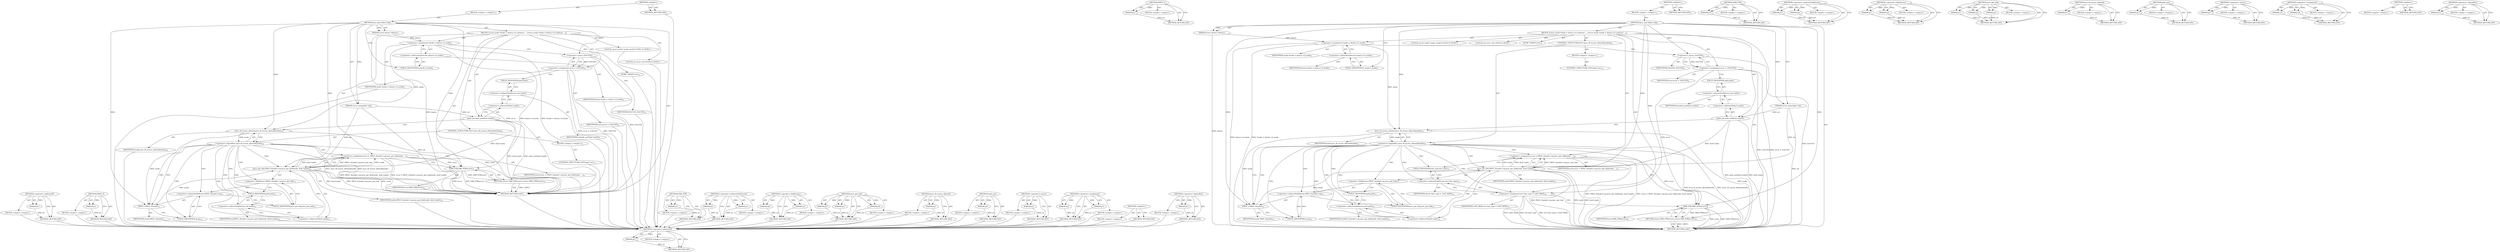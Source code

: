 digraph "&lt;operator&gt;.logicalNot" {
vulnerable_100 [label=<(METHOD,&lt;operator&gt;.addressOf)>];
vulnerable_101 [label=<(PARAM,p1)>];
vulnerable_102 [label=<(BLOCK,&lt;empty&gt;,&lt;empty&gt;)>];
vulnerable_103 [label=<(METHOD_RETURN,ANY)>];
vulnerable_123 [label=<(METHOD,PROC_I)>];
vulnerable_124 [label=<(PARAM,p1)>];
vulnerable_125 [label=<(BLOCK,&lt;empty&gt;,&lt;empty&gt;)>];
vulnerable_126 [label=<(METHOD_RETURN,ANY)>];
vulnerable_6 [label=<(METHOD,&lt;global&gt;)<SUB>1</SUB>>];
vulnerable_7 [label=<(BLOCK,&lt;empty&gt;,&lt;empty&gt;)<SUB>1</SUB>>];
vulnerable_8 [label=<(METHOD,proc_pid_follow_link)<SUB>1</SUB>>];
vulnerable_9 [label=<(PARAM,struct dentry *dentry)<SUB>1</SUB>>];
vulnerable_10 [label=<(PARAM,struct nameidata *nd)<SUB>1</SUB>>];
vulnerable_11 [label=<(BLOCK,{
	struct inode *inode = dentry-&gt;d_inode;
	int ...,{
	struct inode *inode = dentry-&gt;d_inode;
	int ...)<SUB>2</SUB>>];
vulnerable_12 [label="<(LOCAL,struct inode* inode: inode*)<SUB>3</SUB>>"];
vulnerable_13 [label=<(&lt;operator&gt;.assignment,*inode = dentry-&gt;d_inode)<SUB>3</SUB>>];
vulnerable_14 [label=<(IDENTIFIER,inode,*inode = dentry-&gt;d_inode)<SUB>3</SUB>>];
vulnerable_15 [label=<(&lt;operator&gt;.indirectFieldAccess,dentry-&gt;d_inode)<SUB>3</SUB>>];
vulnerable_16 [label=<(IDENTIFIER,dentry,*inode = dentry-&gt;d_inode)<SUB>3</SUB>>];
vulnerable_17 [label=<(FIELD_IDENTIFIER,d_inode,d_inode)<SUB>3</SUB>>];
vulnerable_18 [label="<(LOCAL,int error: int)<SUB>4</SUB>>"];
vulnerable_19 [label=<(&lt;operator&gt;.assignment,error = -EACCES)<SUB>4</SUB>>];
vulnerable_20 [label=<(IDENTIFIER,error,error = -EACCES)<SUB>4</SUB>>];
vulnerable_21 [label=<(&lt;operator&gt;.minus,-EACCES)<SUB>4</SUB>>];
vulnerable_22 [label=<(IDENTIFIER,EACCES,-EACCES)<SUB>4</SUB>>];
vulnerable_23 [label=<(path_put,path_put(&amp;nd-&gt;path))<SUB>7</SUB>>];
vulnerable_24 [label=<(&lt;operator&gt;.addressOf,&amp;nd-&gt;path)<SUB>7</SUB>>];
vulnerable_25 [label=<(&lt;operator&gt;.indirectFieldAccess,nd-&gt;path)<SUB>7</SUB>>];
vulnerable_26 [label=<(IDENTIFIER,nd,path_put(&amp;nd-&gt;path))<SUB>7</SUB>>];
vulnerable_27 [label=<(FIELD_IDENTIFIER,path,path)<SUB>7</SUB>>];
vulnerable_28 [label=<(CONTROL_STRUCTURE,IF,if (!proc_fd_access_allowed(inode)))<SUB>10</SUB>>];
vulnerable_29 [label=<(&lt;operator&gt;.logicalNot,!proc_fd_access_allowed(inode))<SUB>10</SUB>>];
vulnerable_30 [label=<(proc_fd_access_allowed,proc_fd_access_allowed(inode))<SUB>10</SUB>>];
vulnerable_31 [label=<(IDENTIFIER,inode,proc_fd_access_allowed(inode))<SUB>10</SUB>>];
vulnerable_32 [label=<(BLOCK,&lt;empty&gt;,&lt;empty&gt;)<SUB>11</SUB>>];
vulnerable_33 [label=<(CONTROL_STRUCTURE,GOTO,goto out;)<SUB>11</SUB>>];
vulnerable_34 [label=<(&lt;operator&gt;.assignment,error = PROC_I(inode)-&gt;op.proc_get_link(inode, ...)<SUB>13</SUB>>];
vulnerable_35 [label=<(IDENTIFIER,error,error = PROC_I(inode)-&gt;op.proc_get_link(inode, ...)<SUB>13</SUB>>];
vulnerable_36 [label=<(proc_get_link,PROC_I(inode)-&gt;op.proc_get_link(inode, &amp;nd-&gt;path))<SUB>13</SUB>>];
vulnerable_37 [label=<(&lt;operator&gt;.fieldAccess,PROC_I(inode)-&gt;op.proc_get_link)<SUB>13</SUB>>];
vulnerable_38 [label=<(&lt;operator&gt;.indirectFieldAccess,PROC_I(inode)-&gt;op)<SUB>13</SUB>>];
vulnerable_39 [label=<(PROC_I,PROC_I(inode))<SUB>13</SUB>>];
vulnerable_40 [label=<(IDENTIFIER,inode,PROC_I(inode))<SUB>13</SUB>>];
vulnerable_41 [label=<(FIELD_IDENTIFIER,op,op)<SUB>13</SUB>>];
vulnerable_42 [label=<(FIELD_IDENTIFIER,proc_get_link,proc_get_link)<SUB>13</SUB>>];
vulnerable_43 [label=<(IDENTIFIER,inode,PROC_I(inode)-&gt;op.proc_get_link(inode, &amp;nd-&gt;path))<SUB>13</SUB>>];
vulnerable_44 [label=<(&lt;operator&gt;.addressOf,&amp;nd-&gt;path)<SUB>13</SUB>>];
vulnerable_45 [label=<(&lt;operator&gt;.indirectFieldAccess,nd-&gt;path)<SUB>13</SUB>>];
vulnerable_46 [label=<(IDENTIFIER,nd,PROC_I(inode)-&gt;op.proc_get_link(inode, &amp;nd-&gt;path))<SUB>13</SUB>>];
vulnerable_47 [label=<(FIELD_IDENTIFIER,path,path)<SUB>13</SUB>>];
vulnerable_48 [label=<(&lt;operator&gt;.assignment,nd-&gt;last_type = LAST_BIND)<SUB>14</SUB>>];
vulnerable_49 [label=<(&lt;operator&gt;.indirectFieldAccess,nd-&gt;last_type)<SUB>14</SUB>>];
vulnerable_50 [label=<(IDENTIFIER,nd,nd-&gt;last_type = LAST_BIND)<SUB>14</SUB>>];
vulnerable_51 [label=<(FIELD_IDENTIFIER,last_type,last_type)<SUB>14</SUB>>];
vulnerable_52 [label=<(IDENTIFIER,LAST_BIND,nd-&gt;last_type = LAST_BIND)<SUB>14</SUB>>];
vulnerable_53 [label=<(JUMP_TARGET,out)<SUB>15</SUB>>];
vulnerable_54 [label=<(RETURN,return ERR_PTR(error);,return ERR_PTR(error);)<SUB>16</SUB>>];
vulnerable_55 [label=<(ERR_PTR,ERR_PTR(error))<SUB>16</SUB>>];
vulnerable_56 [label=<(IDENTIFIER,error,ERR_PTR(error))<SUB>16</SUB>>];
vulnerable_57 [label=<(METHOD_RETURN,void*)<SUB>1</SUB>>];
vulnerable_59 [label=<(METHOD_RETURN,ANY)<SUB>1</SUB>>];
vulnerable_127 [label=<(METHOD,ERR_PTR)>];
vulnerable_128 [label=<(PARAM,p1)>];
vulnerable_129 [label=<(BLOCK,&lt;empty&gt;,&lt;empty&gt;)>];
vulnerable_130 [label=<(METHOD_RETURN,ANY)>];
vulnerable_87 [label=<(METHOD,&lt;operator&gt;.indirectFieldAccess)>];
vulnerable_88 [label=<(PARAM,p1)>];
vulnerable_89 [label=<(PARAM,p2)>];
vulnerable_90 [label=<(BLOCK,&lt;empty&gt;,&lt;empty&gt;)>];
vulnerable_91 [label=<(METHOD_RETURN,ANY)>];
vulnerable_118 [label=<(METHOD,&lt;operator&gt;.fieldAccess)>];
vulnerable_119 [label=<(PARAM,p1)>];
vulnerable_120 [label=<(PARAM,p2)>];
vulnerable_121 [label=<(BLOCK,&lt;empty&gt;,&lt;empty&gt;)>];
vulnerable_122 [label=<(METHOD_RETURN,ANY)>];
vulnerable_112 [label=<(METHOD,proc_get_link)>];
vulnerable_113 [label=<(PARAM,p1)>];
vulnerable_114 [label=<(PARAM,p2)>];
vulnerable_115 [label=<(PARAM,p3)>];
vulnerable_116 [label=<(BLOCK,&lt;empty&gt;,&lt;empty&gt;)>];
vulnerable_117 [label=<(METHOD_RETURN,ANY)>];
vulnerable_108 [label=<(METHOD,proc_fd_access_allowed)>];
vulnerable_109 [label=<(PARAM,p1)>];
vulnerable_110 [label=<(BLOCK,&lt;empty&gt;,&lt;empty&gt;)>];
vulnerable_111 [label=<(METHOD_RETURN,ANY)>];
vulnerable_96 [label=<(METHOD,path_put)>];
vulnerable_97 [label=<(PARAM,p1)>];
vulnerable_98 [label=<(BLOCK,&lt;empty&gt;,&lt;empty&gt;)>];
vulnerable_99 [label=<(METHOD_RETURN,ANY)>];
vulnerable_92 [label=<(METHOD,&lt;operator&gt;.minus)>];
vulnerable_93 [label=<(PARAM,p1)>];
vulnerable_94 [label=<(BLOCK,&lt;empty&gt;,&lt;empty&gt;)>];
vulnerable_95 [label=<(METHOD_RETURN,ANY)>];
vulnerable_82 [label=<(METHOD,&lt;operator&gt;.assignment)>];
vulnerable_83 [label=<(PARAM,p1)>];
vulnerable_84 [label=<(PARAM,p2)>];
vulnerable_85 [label=<(BLOCK,&lt;empty&gt;,&lt;empty&gt;)>];
vulnerable_86 [label=<(METHOD_RETURN,ANY)>];
vulnerable_76 [label=<(METHOD,&lt;global&gt;)<SUB>1</SUB>>];
vulnerable_77 [label=<(BLOCK,&lt;empty&gt;,&lt;empty&gt;)>];
vulnerable_78 [label=<(METHOD_RETURN,ANY)>];
vulnerable_104 [label=<(METHOD,&lt;operator&gt;.logicalNot)>];
vulnerable_105 [label=<(PARAM,p1)>];
vulnerable_106 [label=<(BLOCK,&lt;empty&gt;,&lt;empty&gt;)>];
vulnerable_107 [label=<(METHOD_RETURN,ANY)>];
fixed_95 [label=<(METHOD,&lt;operator&gt;.addressOf)>];
fixed_96 [label=<(PARAM,p1)>];
fixed_97 [label=<(BLOCK,&lt;empty&gt;,&lt;empty&gt;)>];
fixed_98 [label=<(METHOD_RETURN,ANY)>];
fixed_118 [label=<(METHOD,PROC_I)>];
fixed_119 [label=<(PARAM,p1)>];
fixed_120 [label=<(BLOCK,&lt;empty&gt;,&lt;empty&gt;)>];
fixed_121 [label=<(METHOD_RETURN,ANY)>];
fixed_6 [label=<(METHOD,&lt;global&gt;)<SUB>1</SUB>>];
fixed_7 [label=<(BLOCK,&lt;empty&gt;,&lt;empty&gt;)<SUB>1</SUB>>];
fixed_8 [label=<(METHOD,proc_pid_follow_link)<SUB>1</SUB>>];
fixed_9 [label=<(PARAM,struct dentry *dentry)<SUB>1</SUB>>];
fixed_10 [label=<(PARAM,struct nameidata *nd)<SUB>1</SUB>>];
fixed_11 [label=<(BLOCK,{
	struct inode *inode = dentry-&gt;d_inode;
	int ...,{
	struct inode *inode = dentry-&gt;d_inode;
	int ...)<SUB>2</SUB>>];
fixed_12 [label="<(LOCAL,struct inode* inode: inode*)<SUB>3</SUB>>"];
fixed_13 [label=<(&lt;operator&gt;.assignment,*inode = dentry-&gt;d_inode)<SUB>3</SUB>>];
fixed_14 [label=<(IDENTIFIER,inode,*inode = dentry-&gt;d_inode)<SUB>3</SUB>>];
fixed_15 [label=<(&lt;operator&gt;.indirectFieldAccess,dentry-&gt;d_inode)<SUB>3</SUB>>];
fixed_16 [label=<(IDENTIFIER,dentry,*inode = dentry-&gt;d_inode)<SUB>3</SUB>>];
fixed_17 [label=<(FIELD_IDENTIFIER,d_inode,d_inode)<SUB>3</SUB>>];
fixed_18 [label="<(LOCAL,int error: int)<SUB>4</SUB>>"];
fixed_19 [label=<(&lt;operator&gt;.assignment,error = -EACCES)<SUB>4</SUB>>];
fixed_20 [label=<(IDENTIFIER,error,error = -EACCES)<SUB>4</SUB>>];
fixed_21 [label=<(&lt;operator&gt;.minus,-EACCES)<SUB>4</SUB>>];
fixed_22 [label=<(IDENTIFIER,EACCES,-EACCES)<SUB>4</SUB>>];
fixed_23 [label=<(path_put,path_put(&amp;nd-&gt;path))<SUB>7</SUB>>];
fixed_24 [label=<(&lt;operator&gt;.addressOf,&amp;nd-&gt;path)<SUB>7</SUB>>];
fixed_25 [label=<(&lt;operator&gt;.indirectFieldAccess,nd-&gt;path)<SUB>7</SUB>>];
fixed_26 [label=<(IDENTIFIER,nd,path_put(&amp;nd-&gt;path))<SUB>7</SUB>>];
fixed_27 [label=<(FIELD_IDENTIFIER,path,path)<SUB>7</SUB>>];
fixed_28 [label=<(CONTROL_STRUCTURE,IF,if (!proc_fd_access_allowed(inode)))<SUB>10</SUB>>];
fixed_29 [label=<(&lt;operator&gt;.logicalNot,!proc_fd_access_allowed(inode))<SUB>10</SUB>>];
fixed_30 [label=<(proc_fd_access_allowed,proc_fd_access_allowed(inode))<SUB>10</SUB>>];
fixed_31 [label=<(IDENTIFIER,inode,proc_fd_access_allowed(inode))<SUB>10</SUB>>];
fixed_32 [label=<(BLOCK,&lt;empty&gt;,&lt;empty&gt;)<SUB>11</SUB>>];
fixed_33 [label=<(CONTROL_STRUCTURE,GOTO,goto out;)<SUB>11</SUB>>];
fixed_34 [label=<(&lt;operator&gt;.assignment,error = PROC_I(inode)-&gt;op.proc_get_link(inode, ...)<SUB>13</SUB>>];
fixed_35 [label=<(IDENTIFIER,error,error = PROC_I(inode)-&gt;op.proc_get_link(inode, ...)<SUB>13</SUB>>];
fixed_36 [label=<(proc_get_link,PROC_I(inode)-&gt;op.proc_get_link(inode, &amp;nd-&gt;path))<SUB>13</SUB>>];
fixed_37 [label=<(&lt;operator&gt;.fieldAccess,PROC_I(inode)-&gt;op.proc_get_link)<SUB>13</SUB>>];
fixed_38 [label=<(&lt;operator&gt;.indirectFieldAccess,PROC_I(inode)-&gt;op)<SUB>13</SUB>>];
fixed_39 [label=<(PROC_I,PROC_I(inode))<SUB>13</SUB>>];
fixed_40 [label=<(IDENTIFIER,inode,PROC_I(inode))<SUB>13</SUB>>];
fixed_41 [label=<(FIELD_IDENTIFIER,op,op)<SUB>13</SUB>>];
fixed_42 [label=<(FIELD_IDENTIFIER,proc_get_link,proc_get_link)<SUB>13</SUB>>];
fixed_43 [label=<(IDENTIFIER,inode,PROC_I(inode)-&gt;op.proc_get_link(inode, &amp;nd-&gt;path))<SUB>13</SUB>>];
fixed_44 [label=<(&lt;operator&gt;.addressOf,&amp;nd-&gt;path)<SUB>13</SUB>>];
fixed_45 [label=<(&lt;operator&gt;.indirectFieldAccess,nd-&gt;path)<SUB>13</SUB>>];
fixed_46 [label=<(IDENTIFIER,nd,PROC_I(inode)-&gt;op.proc_get_link(inode, &amp;nd-&gt;path))<SUB>13</SUB>>];
fixed_47 [label=<(FIELD_IDENTIFIER,path,path)<SUB>13</SUB>>];
fixed_48 [label=<(JUMP_TARGET,out)<SUB>14</SUB>>];
fixed_49 [label=<(RETURN,return ERR_PTR(error);,return ERR_PTR(error);)<SUB>15</SUB>>];
fixed_50 [label=<(ERR_PTR,ERR_PTR(error))<SUB>15</SUB>>];
fixed_51 [label=<(IDENTIFIER,error,ERR_PTR(error))<SUB>15</SUB>>];
fixed_52 [label=<(METHOD_RETURN,void*)<SUB>1</SUB>>];
fixed_54 [label=<(METHOD_RETURN,ANY)<SUB>1</SUB>>];
fixed_122 [label=<(METHOD,ERR_PTR)>];
fixed_123 [label=<(PARAM,p1)>];
fixed_124 [label=<(BLOCK,&lt;empty&gt;,&lt;empty&gt;)>];
fixed_125 [label=<(METHOD_RETURN,ANY)>];
fixed_82 [label=<(METHOD,&lt;operator&gt;.indirectFieldAccess)>];
fixed_83 [label=<(PARAM,p1)>];
fixed_84 [label=<(PARAM,p2)>];
fixed_85 [label=<(BLOCK,&lt;empty&gt;,&lt;empty&gt;)>];
fixed_86 [label=<(METHOD_RETURN,ANY)>];
fixed_113 [label=<(METHOD,&lt;operator&gt;.fieldAccess)>];
fixed_114 [label=<(PARAM,p1)>];
fixed_115 [label=<(PARAM,p2)>];
fixed_116 [label=<(BLOCK,&lt;empty&gt;,&lt;empty&gt;)>];
fixed_117 [label=<(METHOD_RETURN,ANY)>];
fixed_107 [label=<(METHOD,proc_get_link)>];
fixed_108 [label=<(PARAM,p1)>];
fixed_109 [label=<(PARAM,p2)>];
fixed_110 [label=<(PARAM,p3)>];
fixed_111 [label=<(BLOCK,&lt;empty&gt;,&lt;empty&gt;)>];
fixed_112 [label=<(METHOD_RETURN,ANY)>];
fixed_103 [label=<(METHOD,proc_fd_access_allowed)>];
fixed_104 [label=<(PARAM,p1)>];
fixed_105 [label=<(BLOCK,&lt;empty&gt;,&lt;empty&gt;)>];
fixed_106 [label=<(METHOD_RETURN,ANY)>];
fixed_91 [label=<(METHOD,path_put)>];
fixed_92 [label=<(PARAM,p1)>];
fixed_93 [label=<(BLOCK,&lt;empty&gt;,&lt;empty&gt;)>];
fixed_94 [label=<(METHOD_RETURN,ANY)>];
fixed_87 [label=<(METHOD,&lt;operator&gt;.minus)>];
fixed_88 [label=<(PARAM,p1)>];
fixed_89 [label=<(BLOCK,&lt;empty&gt;,&lt;empty&gt;)>];
fixed_90 [label=<(METHOD_RETURN,ANY)>];
fixed_77 [label=<(METHOD,&lt;operator&gt;.assignment)>];
fixed_78 [label=<(PARAM,p1)>];
fixed_79 [label=<(PARAM,p2)>];
fixed_80 [label=<(BLOCK,&lt;empty&gt;,&lt;empty&gt;)>];
fixed_81 [label=<(METHOD_RETURN,ANY)>];
fixed_71 [label=<(METHOD,&lt;global&gt;)<SUB>1</SUB>>];
fixed_72 [label=<(BLOCK,&lt;empty&gt;,&lt;empty&gt;)>];
fixed_73 [label=<(METHOD_RETURN,ANY)>];
fixed_99 [label=<(METHOD,&lt;operator&gt;.logicalNot)>];
fixed_100 [label=<(PARAM,p1)>];
fixed_101 [label=<(BLOCK,&lt;empty&gt;,&lt;empty&gt;)>];
fixed_102 [label=<(METHOD_RETURN,ANY)>];
vulnerable_100 -> vulnerable_101  [key=0, label="AST: "];
vulnerable_100 -> vulnerable_101  [key=1, label="DDG: "];
vulnerable_100 -> vulnerable_102  [key=0, label="AST: "];
vulnerable_100 -> vulnerable_103  [key=0, label="AST: "];
vulnerable_100 -> vulnerable_103  [key=1, label="CFG: "];
vulnerable_101 -> vulnerable_103  [key=0, label="DDG: p1"];
vulnerable_123 -> vulnerable_124  [key=0, label="AST: "];
vulnerable_123 -> vulnerable_124  [key=1, label="DDG: "];
vulnerable_123 -> vulnerable_125  [key=0, label="AST: "];
vulnerable_123 -> vulnerable_126  [key=0, label="AST: "];
vulnerable_123 -> vulnerable_126  [key=1, label="CFG: "];
vulnerable_124 -> vulnerable_126  [key=0, label="DDG: p1"];
vulnerable_6 -> vulnerable_7  [key=0, label="AST: "];
vulnerable_6 -> vulnerable_59  [key=0, label="AST: "];
vulnerable_6 -> vulnerable_59  [key=1, label="CFG: "];
vulnerable_7 -> vulnerable_8  [key=0, label="AST: "];
vulnerable_8 -> vulnerable_9  [key=0, label="AST: "];
vulnerable_8 -> vulnerable_9  [key=1, label="DDG: "];
vulnerable_8 -> vulnerable_10  [key=0, label="AST: "];
vulnerable_8 -> vulnerable_10  [key=1, label="DDG: "];
vulnerable_8 -> vulnerable_11  [key=0, label="AST: "];
vulnerable_8 -> vulnerable_57  [key=0, label="AST: "];
vulnerable_8 -> vulnerable_17  [key=0, label="CFG: "];
vulnerable_8 -> vulnerable_48  [key=0, label="DDG: "];
vulnerable_8 -> vulnerable_21  [key=0, label="DDG: "];
vulnerable_8 -> vulnerable_36  [key=0, label="DDG: "];
vulnerable_8 -> vulnerable_55  [key=0, label="DDG: "];
vulnerable_8 -> vulnerable_30  [key=0, label="DDG: "];
vulnerable_8 -> vulnerable_39  [key=0, label="DDG: "];
vulnerable_9 -> vulnerable_57  [key=0, label="DDG: dentry"];
vulnerable_9 -> vulnerable_13  [key=0, label="DDG: dentry"];
vulnerable_10 -> vulnerable_57  [key=0, label="DDG: nd"];
vulnerable_10 -> vulnerable_23  [key=0, label="DDG: nd"];
vulnerable_10 -> vulnerable_36  [key=0, label="DDG: nd"];
vulnerable_11 -> vulnerable_12  [key=0, label="AST: "];
vulnerable_11 -> vulnerable_13  [key=0, label="AST: "];
vulnerable_11 -> vulnerable_18  [key=0, label="AST: "];
vulnerable_11 -> vulnerable_19  [key=0, label="AST: "];
vulnerable_11 -> vulnerable_23  [key=0, label="AST: "];
vulnerable_11 -> vulnerable_28  [key=0, label="AST: "];
vulnerable_11 -> vulnerable_34  [key=0, label="AST: "];
vulnerable_11 -> vulnerable_48  [key=0, label="AST: "];
vulnerable_11 -> vulnerable_53  [key=0, label="AST: "];
vulnerable_11 -> vulnerable_54  [key=0, label="AST: "];
vulnerable_13 -> vulnerable_14  [key=0, label="AST: "];
vulnerable_13 -> vulnerable_15  [key=0, label="AST: "];
vulnerable_13 -> vulnerable_21  [key=0, label="CFG: "];
vulnerable_13 -> vulnerable_57  [key=0, label="DDG: dentry-&gt;d_inode"];
vulnerable_13 -> vulnerable_57  [key=1, label="DDG: *inode = dentry-&gt;d_inode"];
vulnerable_13 -> vulnerable_30  [key=0, label="DDG: inode"];
vulnerable_15 -> vulnerable_16  [key=0, label="AST: "];
vulnerable_15 -> vulnerable_17  [key=0, label="AST: "];
vulnerable_15 -> vulnerable_13  [key=0, label="CFG: "];
vulnerable_17 -> vulnerable_15  [key=0, label="CFG: "];
vulnerable_19 -> vulnerable_20  [key=0, label="AST: "];
vulnerable_19 -> vulnerable_21  [key=0, label="AST: "];
vulnerable_19 -> vulnerable_27  [key=0, label="CFG: "];
vulnerable_19 -> vulnerable_57  [key=0, label="DDG: -EACCES"];
vulnerable_19 -> vulnerable_57  [key=1, label="DDG: error = -EACCES"];
vulnerable_19 -> vulnerable_55  [key=0, label="DDG: error"];
vulnerable_21 -> vulnerable_22  [key=0, label="AST: "];
vulnerable_21 -> vulnerable_19  [key=0, label="CFG: "];
vulnerable_21 -> vulnerable_19  [key=1, label="DDG: EACCES"];
vulnerable_21 -> vulnerable_57  [key=0, label="DDG: EACCES"];
vulnerable_23 -> vulnerable_24  [key=0, label="AST: "];
vulnerable_23 -> vulnerable_30  [key=0, label="CFG: "];
vulnerable_23 -> vulnerable_57  [key=0, label="DDG: &amp;nd-&gt;path"];
vulnerable_23 -> vulnerable_57  [key=1, label="DDG: path_put(&amp;nd-&gt;path)"];
vulnerable_23 -> vulnerable_36  [key=0, label="DDG: &amp;nd-&gt;path"];
vulnerable_24 -> vulnerable_25  [key=0, label="AST: "];
vulnerable_24 -> vulnerable_23  [key=0, label="CFG: "];
vulnerable_25 -> vulnerable_26  [key=0, label="AST: "];
vulnerable_25 -> vulnerable_27  [key=0, label="AST: "];
vulnerable_25 -> vulnerable_24  [key=0, label="CFG: "];
vulnerable_27 -> vulnerable_25  [key=0, label="CFG: "];
vulnerable_28 -> vulnerable_29  [key=0, label="AST: "];
vulnerable_28 -> vulnerable_32  [key=0, label="AST: "];
vulnerable_29 -> vulnerable_30  [key=0, label="AST: "];
vulnerable_29 -> vulnerable_55  [key=0, label="CFG: "];
vulnerable_29 -> vulnerable_39  [key=0, label="CFG: "];
vulnerable_29 -> vulnerable_39  [key=1, label="CDG: "];
vulnerable_29 -> vulnerable_57  [key=0, label="DDG: proc_fd_access_allowed(inode)"];
vulnerable_29 -> vulnerable_57  [key=1, label="DDG: !proc_fd_access_allowed(inode)"];
vulnerable_29 -> vulnerable_47  [key=0, label="CDG: "];
vulnerable_29 -> vulnerable_34  [key=0, label="CDG: "];
vulnerable_29 -> vulnerable_48  [key=0, label="CDG: "];
vulnerable_29 -> vulnerable_49  [key=0, label="CDG: "];
vulnerable_29 -> vulnerable_42  [key=0, label="CDG: "];
vulnerable_29 -> vulnerable_51  [key=0, label="CDG: "];
vulnerable_29 -> vulnerable_36  [key=0, label="CDG: "];
vulnerable_29 -> vulnerable_44  [key=0, label="CDG: "];
vulnerable_29 -> vulnerable_37  [key=0, label="CDG: "];
vulnerable_29 -> vulnerable_38  [key=0, label="CDG: "];
vulnerable_29 -> vulnerable_41  [key=0, label="CDG: "];
vulnerable_29 -> vulnerable_45  [key=0, label="CDG: "];
vulnerable_30 -> vulnerable_31  [key=0, label="AST: "];
vulnerable_30 -> vulnerable_29  [key=0, label="CFG: "];
vulnerable_30 -> vulnerable_29  [key=1, label="DDG: inode"];
vulnerable_30 -> vulnerable_57  [key=0, label="DDG: inode"];
vulnerable_30 -> vulnerable_39  [key=0, label="DDG: inode"];
vulnerable_32 -> vulnerable_33  [key=0, label="AST: "];
vulnerable_34 -> vulnerable_35  [key=0, label="AST: "];
vulnerable_34 -> vulnerable_36  [key=0, label="AST: "];
vulnerable_34 -> vulnerable_51  [key=0, label="CFG: "];
vulnerable_34 -> vulnerable_57  [key=0, label="DDG: PROC_I(inode)-&gt;op.proc_get_link(inode, &amp;nd-&gt;path)"];
vulnerable_34 -> vulnerable_57  [key=1, label="DDG: error = PROC_I(inode)-&gt;op.proc_get_link(inode, &amp;nd-&gt;path)"];
vulnerable_34 -> vulnerable_55  [key=0, label="DDG: error"];
vulnerable_36 -> vulnerable_37  [key=0, label="AST: "];
vulnerable_36 -> vulnerable_43  [key=0, label="AST: "];
vulnerable_36 -> vulnerable_44  [key=0, label="AST: "];
vulnerable_36 -> vulnerable_34  [key=0, label="CFG: "];
vulnerable_36 -> vulnerable_34  [key=1, label="DDG: PROC_I(inode)-&gt;op.proc_get_link"];
vulnerable_36 -> vulnerable_34  [key=2, label="DDG: inode"];
vulnerable_36 -> vulnerable_34  [key=3, label="DDG: &amp;nd-&gt;path"];
vulnerable_36 -> vulnerable_57  [key=0, label="DDG: PROC_I(inode)-&gt;op.proc_get_link"];
vulnerable_36 -> vulnerable_57  [key=1, label="DDG: inode"];
vulnerable_36 -> vulnerable_57  [key=2, label="DDG: &amp;nd-&gt;path"];
vulnerable_37 -> vulnerable_38  [key=0, label="AST: "];
vulnerable_37 -> vulnerable_42  [key=0, label="AST: "];
vulnerable_37 -> vulnerable_47  [key=0, label="CFG: "];
vulnerable_38 -> vulnerable_39  [key=0, label="AST: "];
vulnerable_38 -> vulnerable_41  [key=0, label="AST: "];
vulnerable_38 -> vulnerable_42  [key=0, label="CFG: "];
vulnerable_39 -> vulnerable_40  [key=0, label="AST: "];
vulnerable_39 -> vulnerable_41  [key=0, label="CFG: "];
vulnerable_39 -> vulnerable_36  [key=0, label="DDG: inode"];
vulnerable_41 -> vulnerable_38  [key=0, label="CFG: "];
vulnerable_42 -> vulnerable_37  [key=0, label="CFG: "];
vulnerable_44 -> vulnerable_45  [key=0, label="AST: "];
vulnerable_44 -> vulnerable_36  [key=0, label="CFG: "];
vulnerable_45 -> vulnerable_46  [key=0, label="AST: "];
vulnerable_45 -> vulnerable_47  [key=0, label="AST: "];
vulnerable_45 -> vulnerable_44  [key=0, label="CFG: "];
vulnerable_47 -> vulnerable_45  [key=0, label="CFG: "];
vulnerable_48 -> vulnerable_49  [key=0, label="AST: "];
vulnerable_48 -> vulnerable_52  [key=0, label="AST: "];
vulnerable_48 -> vulnerable_55  [key=0, label="CFG: "];
vulnerable_48 -> vulnerable_57  [key=0, label="DDG: nd-&gt;last_type"];
vulnerable_48 -> vulnerable_57  [key=1, label="DDG: nd-&gt;last_type = LAST_BIND"];
vulnerable_48 -> vulnerable_57  [key=2, label="DDG: LAST_BIND"];
vulnerable_49 -> vulnerable_50  [key=0, label="AST: "];
vulnerable_49 -> vulnerable_51  [key=0, label="AST: "];
vulnerable_49 -> vulnerable_48  [key=0, label="CFG: "];
vulnerable_51 -> vulnerable_49  [key=0, label="CFG: "];
vulnerable_54 -> vulnerable_55  [key=0, label="AST: "];
vulnerable_54 -> vulnerable_57  [key=0, label="CFG: "];
vulnerable_54 -> vulnerable_57  [key=1, label="DDG: &lt;RET&gt;"];
vulnerable_55 -> vulnerable_56  [key=0, label="AST: "];
vulnerable_55 -> vulnerable_54  [key=0, label="CFG: "];
vulnerable_55 -> vulnerable_54  [key=1, label="DDG: ERR_PTR(error)"];
vulnerable_55 -> vulnerable_57  [key=0, label="DDG: error"];
vulnerable_55 -> vulnerable_57  [key=1, label="DDG: ERR_PTR(error)"];
vulnerable_127 -> vulnerable_128  [key=0, label="AST: "];
vulnerable_127 -> vulnerable_128  [key=1, label="DDG: "];
vulnerable_127 -> vulnerable_129  [key=0, label="AST: "];
vulnerable_127 -> vulnerable_130  [key=0, label="AST: "];
vulnerable_127 -> vulnerable_130  [key=1, label="CFG: "];
vulnerable_128 -> vulnerable_130  [key=0, label="DDG: p1"];
vulnerable_87 -> vulnerable_88  [key=0, label="AST: "];
vulnerable_87 -> vulnerable_88  [key=1, label="DDG: "];
vulnerable_87 -> vulnerable_90  [key=0, label="AST: "];
vulnerable_87 -> vulnerable_89  [key=0, label="AST: "];
vulnerable_87 -> vulnerable_89  [key=1, label="DDG: "];
vulnerable_87 -> vulnerable_91  [key=0, label="AST: "];
vulnerable_87 -> vulnerable_91  [key=1, label="CFG: "];
vulnerable_88 -> vulnerable_91  [key=0, label="DDG: p1"];
vulnerable_89 -> vulnerable_91  [key=0, label="DDG: p2"];
vulnerable_118 -> vulnerable_119  [key=0, label="AST: "];
vulnerable_118 -> vulnerable_119  [key=1, label="DDG: "];
vulnerable_118 -> vulnerable_121  [key=0, label="AST: "];
vulnerable_118 -> vulnerable_120  [key=0, label="AST: "];
vulnerable_118 -> vulnerable_120  [key=1, label="DDG: "];
vulnerable_118 -> vulnerable_122  [key=0, label="AST: "];
vulnerable_118 -> vulnerable_122  [key=1, label="CFG: "];
vulnerable_119 -> vulnerable_122  [key=0, label="DDG: p1"];
vulnerable_120 -> vulnerable_122  [key=0, label="DDG: p2"];
vulnerable_112 -> vulnerable_113  [key=0, label="AST: "];
vulnerable_112 -> vulnerable_113  [key=1, label="DDG: "];
vulnerable_112 -> vulnerable_116  [key=0, label="AST: "];
vulnerable_112 -> vulnerable_114  [key=0, label="AST: "];
vulnerable_112 -> vulnerable_114  [key=1, label="DDG: "];
vulnerable_112 -> vulnerable_117  [key=0, label="AST: "];
vulnerable_112 -> vulnerable_117  [key=1, label="CFG: "];
vulnerable_112 -> vulnerable_115  [key=0, label="AST: "];
vulnerable_112 -> vulnerable_115  [key=1, label="DDG: "];
vulnerable_113 -> vulnerable_117  [key=0, label="DDG: p1"];
vulnerable_114 -> vulnerable_117  [key=0, label="DDG: p2"];
vulnerable_115 -> vulnerable_117  [key=0, label="DDG: p3"];
vulnerable_108 -> vulnerable_109  [key=0, label="AST: "];
vulnerable_108 -> vulnerable_109  [key=1, label="DDG: "];
vulnerable_108 -> vulnerable_110  [key=0, label="AST: "];
vulnerable_108 -> vulnerable_111  [key=0, label="AST: "];
vulnerable_108 -> vulnerable_111  [key=1, label="CFG: "];
vulnerable_109 -> vulnerable_111  [key=0, label="DDG: p1"];
vulnerable_96 -> vulnerable_97  [key=0, label="AST: "];
vulnerable_96 -> vulnerable_97  [key=1, label="DDG: "];
vulnerable_96 -> vulnerable_98  [key=0, label="AST: "];
vulnerable_96 -> vulnerable_99  [key=0, label="AST: "];
vulnerable_96 -> vulnerable_99  [key=1, label="CFG: "];
vulnerable_97 -> vulnerable_99  [key=0, label="DDG: p1"];
vulnerable_92 -> vulnerable_93  [key=0, label="AST: "];
vulnerable_92 -> vulnerable_93  [key=1, label="DDG: "];
vulnerable_92 -> vulnerable_94  [key=0, label="AST: "];
vulnerable_92 -> vulnerable_95  [key=0, label="AST: "];
vulnerable_92 -> vulnerable_95  [key=1, label="CFG: "];
vulnerable_93 -> vulnerable_95  [key=0, label="DDG: p1"];
vulnerable_82 -> vulnerable_83  [key=0, label="AST: "];
vulnerable_82 -> vulnerable_83  [key=1, label="DDG: "];
vulnerable_82 -> vulnerable_85  [key=0, label="AST: "];
vulnerable_82 -> vulnerable_84  [key=0, label="AST: "];
vulnerable_82 -> vulnerable_84  [key=1, label="DDG: "];
vulnerable_82 -> vulnerable_86  [key=0, label="AST: "];
vulnerable_82 -> vulnerable_86  [key=1, label="CFG: "];
vulnerable_83 -> vulnerable_86  [key=0, label="DDG: p1"];
vulnerable_84 -> vulnerable_86  [key=0, label="DDG: p2"];
vulnerable_76 -> vulnerable_77  [key=0, label="AST: "];
vulnerable_76 -> vulnerable_78  [key=0, label="AST: "];
vulnerable_76 -> vulnerable_78  [key=1, label="CFG: "];
vulnerable_104 -> vulnerable_105  [key=0, label="AST: "];
vulnerable_104 -> vulnerable_105  [key=1, label="DDG: "];
vulnerable_104 -> vulnerable_106  [key=0, label="AST: "];
vulnerable_104 -> vulnerable_107  [key=0, label="AST: "];
vulnerable_104 -> vulnerable_107  [key=1, label="CFG: "];
vulnerable_105 -> vulnerable_107  [key=0, label="DDG: p1"];
fixed_95 -> fixed_96  [key=0, label="AST: "];
fixed_95 -> fixed_96  [key=1, label="DDG: "];
fixed_95 -> fixed_97  [key=0, label="AST: "];
fixed_95 -> fixed_98  [key=0, label="AST: "];
fixed_95 -> fixed_98  [key=1, label="CFG: "];
fixed_96 -> fixed_98  [key=0, label="DDG: p1"];
fixed_97 -> vulnerable_100  [key=0];
fixed_98 -> vulnerable_100  [key=0];
fixed_118 -> fixed_119  [key=0, label="AST: "];
fixed_118 -> fixed_119  [key=1, label="DDG: "];
fixed_118 -> fixed_120  [key=0, label="AST: "];
fixed_118 -> fixed_121  [key=0, label="AST: "];
fixed_118 -> fixed_121  [key=1, label="CFG: "];
fixed_119 -> fixed_121  [key=0, label="DDG: p1"];
fixed_120 -> vulnerable_100  [key=0];
fixed_121 -> vulnerable_100  [key=0];
fixed_6 -> fixed_7  [key=0, label="AST: "];
fixed_6 -> fixed_54  [key=0, label="AST: "];
fixed_6 -> fixed_54  [key=1, label="CFG: "];
fixed_7 -> fixed_8  [key=0, label="AST: "];
fixed_8 -> fixed_9  [key=0, label="AST: "];
fixed_8 -> fixed_9  [key=1, label="DDG: "];
fixed_8 -> fixed_10  [key=0, label="AST: "];
fixed_8 -> fixed_10  [key=1, label="DDG: "];
fixed_8 -> fixed_11  [key=0, label="AST: "];
fixed_8 -> fixed_52  [key=0, label="AST: "];
fixed_8 -> fixed_17  [key=0, label="CFG: "];
fixed_8 -> fixed_21  [key=0, label="DDG: "];
fixed_8 -> fixed_36  [key=0, label="DDG: "];
fixed_8 -> fixed_50  [key=0, label="DDG: "];
fixed_8 -> fixed_30  [key=0, label="DDG: "];
fixed_8 -> fixed_39  [key=0, label="DDG: "];
fixed_9 -> fixed_52  [key=0, label="DDG: dentry"];
fixed_9 -> fixed_13  [key=0, label="DDG: dentry"];
fixed_10 -> fixed_52  [key=0, label="DDG: nd"];
fixed_10 -> fixed_23  [key=0, label="DDG: nd"];
fixed_10 -> fixed_36  [key=0, label="DDG: nd"];
fixed_11 -> fixed_12  [key=0, label="AST: "];
fixed_11 -> fixed_13  [key=0, label="AST: "];
fixed_11 -> fixed_18  [key=0, label="AST: "];
fixed_11 -> fixed_19  [key=0, label="AST: "];
fixed_11 -> fixed_23  [key=0, label="AST: "];
fixed_11 -> fixed_28  [key=0, label="AST: "];
fixed_11 -> fixed_34  [key=0, label="AST: "];
fixed_11 -> fixed_48  [key=0, label="AST: "];
fixed_11 -> fixed_49  [key=0, label="AST: "];
fixed_12 -> vulnerable_100  [key=0];
fixed_13 -> fixed_14  [key=0, label="AST: "];
fixed_13 -> fixed_15  [key=0, label="AST: "];
fixed_13 -> fixed_21  [key=0, label="CFG: "];
fixed_13 -> fixed_52  [key=0, label="DDG: dentry-&gt;d_inode"];
fixed_13 -> fixed_52  [key=1, label="DDG: *inode = dentry-&gt;d_inode"];
fixed_13 -> fixed_30  [key=0, label="DDG: inode"];
fixed_14 -> vulnerable_100  [key=0];
fixed_15 -> fixed_16  [key=0, label="AST: "];
fixed_15 -> fixed_17  [key=0, label="AST: "];
fixed_15 -> fixed_13  [key=0, label="CFG: "];
fixed_16 -> vulnerable_100  [key=0];
fixed_17 -> fixed_15  [key=0, label="CFG: "];
fixed_18 -> vulnerable_100  [key=0];
fixed_19 -> fixed_20  [key=0, label="AST: "];
fixed_19 -> fixed_21  [key=0, label="AST: "];
fixed_19 -> fixed_27  [key=0, label="CFG: "];
fixed_19 -> fixed_52  [key=0, label="DDG: -EACCES"];
fixed_19 -> fixed_52  [key=1, label="DDG: error = -EACCES"];
fixed_19 -> fixed_50  [key=0, label="DDG: error"];
fixed_20 -> vulnerable_100  [key=0];
fixed_21 -> fixed_22  [key=0, label="AST: "];
fixed_21 -> fixed_19  [key=0, label="CFG: "];
fixed_21 -> fixed_19  [key=1, label="DDG: EACCES"];
fixed_21 -> fixed_52  [key=0, label="DDG: EACCES"];
fixed_22 -> vulnerable_100  [key=0];
fixed_23 -> fixed_24  [key=0, label="AST: "];
fixed_23 -> fixed_30  [key=0, label="CFG: "];
fixed_23 -> fixed_52  [key=0, label="DDG: &amp;nd-&gt;path"];
fixed_23 -> fixed_52  [key=1, label="DDG: path_put(&amp;nd-&gt;path)"];
fixed_23 -> fixed_36  [key=0, label="DDG: &amp;nd-&gt;path"];
fixed_24 -> fixed_25  [key=0, label="AST: "];
fixed_24 -> fixed_23  [key=0, label="CFG: "];
fixed_25 -> fixed_26  [key=0, label="AST: "];
fixed_25 -> fixed_27  [key=0, label="AST: "];
fixed_25 -> fixed_24  [key=0, label="CFG: "];
fixed_26 -> vulnerable_100  [key=0];
fixed_27 -> fixed_25  [key=0, label="CFG: "];
fixed_28 -> fixed_29  [key=0, label="AST: "];
fixed_28 -> fixed_32  [key=0, label="AST: "];
fixed_29 -> fixed_30  [key=0, label="AST: "];
fixed_29 -> fixed_50  [key=0, label="CFG: "];
fixed_29 -> fixed_39  [key=0, label="CFG: "];
fixed_29 -> fixed_39  [key=1, label="CDG: "];
fixed_29 -> fixed_52  [key=0, label="DDG: proc_fd_access_allowed(inode)"];
fixed_29 -> fixed_52  [key=1, label="DDG: !proc_fd_access_allowed(inode)"];
fixed_29 -> fixed_47  [key=0, label="CDG: "];
fixed_29 -> fixed_34  [key=0, label="CDG: "];
fixed_29 -> fixed_42  [key=0, label="CDG: "];
fixed_29 -> fixed_36  [key=0, label="CDG: "];
fixed_29 -> fixed_44  [key=0, label="CDG: "];
fixed_29 -> fixed_37  [key=0, label="CDG: "];
fixed_29 -> fixed_38  [key=0, label="CDG: "];
fixed_29 -> fixed_41  [key=0, label="CDG: "];
fixed_29 -> fixed_45  [key=0, label="CDG: "];
fixed_30 -> fixed_31  [key=0, label="AST: "];
fixed_30 -> fixed_29  [key=0, label="CFG: "];
fixed_30 -> fixed_29  [key=1, label="DDG: inode"];
fixed_30 -> fixed_52  [key=0, label="DDG: inode"];
fixed_30 -> fixed_39  [key=0, label="DDG: inode"];
fixed_31 -> vulnerable_100  [key=0];
fixed_32 -> fixed_33  [key=0, label="AST: "];
fixed_33 -> vulnerable_100  [key=0];
fixed_34 -> fixed_35  [key=0, label="AST: "];
fixed_34 -> fixed_36  [key=0, label="AST: "];
fixed_34 -> fixed_50  [key=0, label="CFG: "];
fixed_34 -> fixed_50  [key=1, label="DDG: error"];
fixed_34 -> fixed_52  [key=0, label="DDG: PROC_I(inode)-&gt;op.proc_get_link(inode, &amp;nd-&gt;path)"];
fixed_34 -> fixed_52  [key=1, label="DDG: error = PROC_I(inode)-&gt;op.proc_get_link(inode, &amp;nd-&gt;path)"];
fixed_35 -> vulnerable_100  [key=0];
fixed_36 -> fixed_37  [key=0, label="AST: "];
fixed_36 -> fixed_43  [key=0, label="AST: "];
fixed_36 -> fixed_44  [key=0, label="AST: "];
fixed_36 -> fixed_34  [key=0, label="CFG: "];
fixed_36 -> fixed_34  [key=1, label="DDG: PROC_I(inode)-&gt;op.proc_get_link"];
fixed_36 -> fixed_34  [key=2, label="DDG: inode"];
fixed_36 -> fixed_34  [key=3, label="DDG: &amp;nd-&gt;path"];
fixed_36 -> fixed_52  [key=0, label="DDG: PROC_I(inode)-&gt;op.proc_get_link"];
fixed_36 -> fixed_52  [key=1, label="DDG: inode"];
fixed_36 -> fixed_52  [key=2, label="DDG: &amp;nd-&gt;path"];
fixed_37 -> fixed_38  [key=0, label="AST: "];
fixed_37 -> fixed_42  [key=0, label="AST: "];
fixed_37 -> fixed_47  [key=0, label="CFG: "];
fixed_38 -> fixed_39  [key=0, label="AST: "];
fixed_38 -> fixed_41  [key=0, label="AST: "];
fixed_38 -> fixed_42  [key=0, label="CFG: "];
fixed_39 -> fixed_40  [key=0, label="AST: "];
fixed_39 -> fixed_41  [key=0, label="CFG: "];
fixed_39 -> fixed_36  [key=0, label="DDG: inode"];
fixed_40 -> vulnerable_100  [key=0];
fixed_41 -> fixed_38  [key=0, label="CFG: "];
fixed_42 -> fixed_37  [key=0, label="CFG: "];
fixed_43 -> vulnerable_100  [key=0];
fixed_44 -> fixed_45  [key=0, label="AST: "];
fixed_44 -> fixed_36  [key=0, label="CFG: "];
fixed_45 -> fixed_46  [key=0, label="AST: "];
fixed_45 -> fixed_47  [key=0, label="AST: "];
fixed_45 -> fixed_44  [key=0, label="CFG: "];
fixed_46 -> vulnerable_100  [key=0];
fixed_47 -> fixed_45  [key=0, label="CFG: "];
fixed_48 -> vulnerable_100  [key=0];
fixed_49 -> fixed_50  [key=0, label="AST: "];
fixed_49 -> fixed_52  [key=0, label="CFG: "];
fixed_49 -> fixed_52  [key=1, label="DDG: &lt;RET&gt;"];
fixed_50 -> fixed_51  [key=0, label="AST: "];
fixed_50 -> fixed_49  [key=0, label="CFG: "];
fixed_50 -> fixed_49  [key=1, label="DDG: ERR_PTR(error)"];
fixed_50 -> fixed_52  [key=0, label="DDG: error"];
fixed_50 -> fixed_52  [key=1, label="DDG: ERR_PTR(error)"];
fixed_51 -> vulnerable_100  [key=0];
fixed_52 -> vulnerable_100  [key=0];
fixed_54 -> vulnerable_100  [key=0];
fixed_122 -> fixed_123  [key=0, label="AST: "];
fixed_122 -> fixed_123  [key=1, label="DDG: "];
fixed_122 -> fixed_124  [key=0, label="AST: "];
fixed_122 -> fixed_125  [key=0, label="AST: "];
fixed_122 -> fixed_125  [key=1, label="CFG: "];
fixed_123 -> fixed_125  [key=0, label="DDG: p1"];
fixed_124 -> vulnerable_100  [key=0];
fixed_125 -> vulnerable_100  [key=0];
fixed_82 -> fixed_83  [key=0, label="AST: "];
fixed_82 -> fixed_83  [key=1, label="DDG: "];
fixed_82 -> fixed_85  [key=0, label="AST: "];
fixed_82 -> fixed_84  [key=0, label="AST: "];
fixed_82 -> fixed_84  [key=1, label="DDG: "];
fixed_82 -> fixed_86  [key=0, label="AST: "];
fixed_82 -> fixed_86  [key=1, label="CFG: "];
fixed_83 -> fixed_86  [key=0, label="DDG: p1"];
fixed_84 -> fixed_86  [key=0, label="DDG: p2"];
fixed_85 -> vulnerable_100  [key=0];
fixed_86 -> vulnerable_100  [key=0];
fixed_113 -> fixed_114  [key=0, label="AST: "];
fixed_113 -> fixed_114  [key=1, label="DDG: "];
fixed_113 -> fixed_116  [key=0, label="AST: "];
fixed_113 -> fixed_115  [key=0, label="AST: "];
fixed_113 -> fixed_115  [key=1, label="DDG: "];
fixed_113 -> fixed_117  [key=0, label="AST: "];
fixed_113 -> fixed_117  [key=1, label="CFG: "];
fixed_114 -> fixed_117  [key=0, label="DDG: p1"];
fixed_115 -> fixed_117  [key=0, label="DDG: p2"];
fixed_116 -> vulnerable_100  [key=0];
fixed_117 -> vulnerable_100  [key=0];
fixed_107 -> fixed_108  [key=0, label="AST: "];
fixed_107 -> fixed_108  [key=1, label="DDG: "];
fixed_107 -> fixed_111  [key=0, label="AST: "];
fixed_107 -> fixed_109  [key=0, label="AST: "];
fixed_107 -> fixed_109  [key=1, label="DDG: "];
fixed_107 -> fixed_112  [key=0, label="AST: "];
fixed_107 -> fixed_112  [key=1, label="CFG: "];
fixed_107 -> fixed_110  [key=0, label="AST: "];
fixed_107 -> fixed_110  [key=1, label="DDG: "];
fixed_108 -> fixed_112  [key=0, label="DDG: p1"];
fixed_109 -> fixed_112  [key=0, label="DDG: p2"];
fixed_110 -> fixed_112  [key=0, label="DDG: p3"];
fixed_111 -> vulnerable_100  [key=0];
fixed_112 -> vulnerable_100  [key=0];
fixed_103 -> fixed_104  [key=0, label="AST: "];
fixed_103 -> fixed_104  [key=1, label="DDG: "];
fixed_103 -> fixed_105  [key=0, label="AST: "];
fixed_103 -> fixed_106  [key=0, label="AST: "];
fixed_103 -> fixed_106  [key=1, label="CFG: "];
fixed_104 -> fixed_106  [key=0, label="DDG: p1"];
fixed_105 -> vulnerable_100  [key=0];
fixed_106 -> vulnerable_100  [key=0];
fixed_91 -> fixed_92  [key=0, label="AST: "];
fixed_91 -> fixed_92  [key=1, label="DDG: "];
fixed_91 -> fixed_93  [key=0, label="AST: "];
fixed_91 -> fixed_94  [key=0, label="AST: "];
fixed_91 -> fixed_94  [key=1, label="CFG: "];
fixed_92 -> fixed_94  [key=0, label="DDG: p1"];
fixed_93 -> vulnerable_100  [key=0];
fixed_94 -> vulnerable_100  [key=0];
fixed_87 -> fixed_88  [key=0, label="AST: "];
fixed_87 -> fixed_88  [key=1, label="DDG: "];
fixed_87 -> fixed_89  [key=0, label="AST: "];
fixed_87 -> fixed_90  [key=0, label="AST: "];
fixed_87 -> fixed_90  [key=1, label="CFG: "];
fixed_88 -> fixed_90  [key=0, label="DDG: p1"];
fixed_89 -> vulnerable_100  [key=0];
fixed_90 -> vulnerable_100  [key=0];
fixed_77 -> fixed_78  [key=0, label="AST: "];
fixed_77 -> fixed_78  [key=1, label="DDG: "];
fixed_77 -> fixed_80  [key=0, label="AST: "];
fixed_77 -> fixed_79  [key=0, label="AST: "];
fixed_77 -> fixed_79  [key=1, label="DDG: "];
fixed_77 -> fixed_81  [key=0, label="AST: "];
fixed_77 -> fixed_81  [key=1, label="CFG: "];
fixed_78 -> fixed_81  [key=0, label="DDG: p1"];
fixed_79 -> fixed_81  [key=0, label="DDG: p2"];
fixed_80 -> vulnerable_100  [key=0];
fixed_81 -> vulnerable_100  [key=0];
fixed_71 -> fixed_72  [key=0, label="AST: "];
fixed_71 -> fixed_73  [key=0, label="AST: "];
fixed_71 -> fixed_73  [key=1, label="CFG: "];
fixed_72 -> vulnerable_100  [key=0];
fixed_73 -> vulnerable_100  [key=0];
fixed_99 -> fixed_100  [key=0, label="AST: "];
fixed_99 -> fixed_100  [key=1, label="DDG: "];
fixed_99 -> fixed_101  [key=0, label="AST: "];
fixed_99 -> fixed_102  [key=0, label="AST: "];
fixed_99 -> fixed_102  [key=1, label="CFG: "];
fixed_100 -> fixed_102  [key=0, label="DDG: p1"];
fixed_101 -> vulnerable_100  [key=0];
fixed_102 -> vulnerable_100  [key=0];
}
